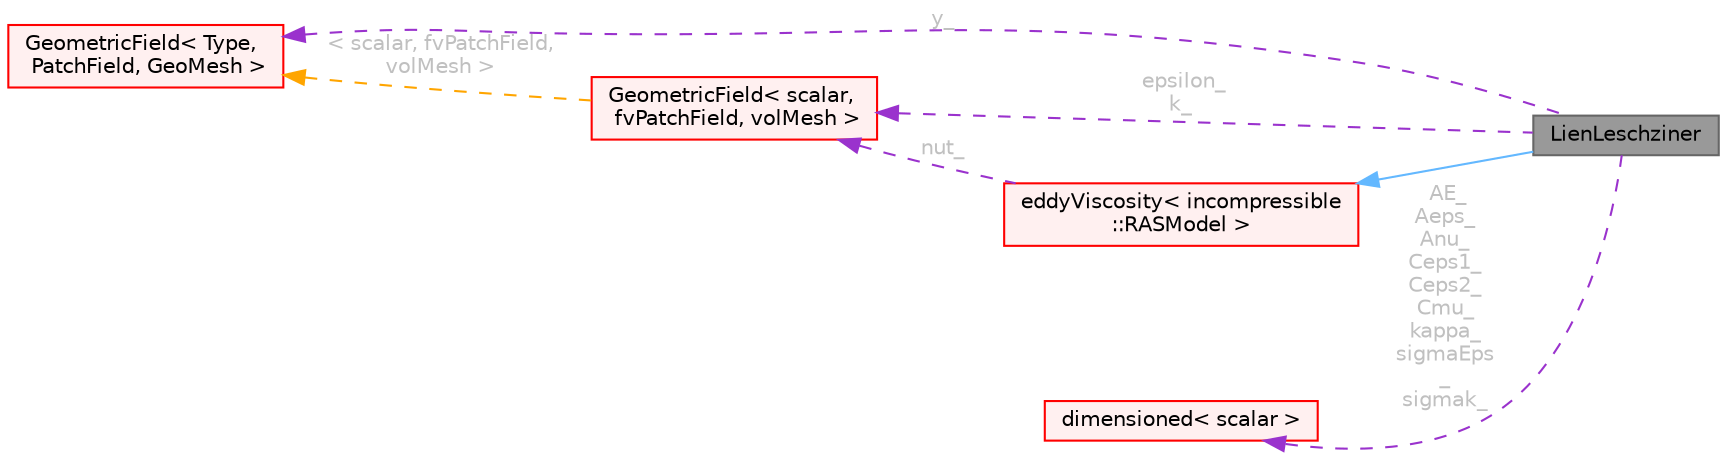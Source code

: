digraph "LienLeschziner"
{
 // LATEX_PDF_SIZE
  bgcolor="transparent";
  edge [fontname=Helvetica,fontsize=10,labelfontname=Helvetica,labelfontsize=10];
  node [fontname=Helvetica,fontsize=10,shape=box,height=0.2,width=0.4];
  rankdir="LR";
  Node1 [id="Node000001",label="LienLeschziner",height=0.2,width=0.4,color="gray40", fillcolor="grey60", style="filled", fontcolor="black",tooltip="Lien and Leschziner low-Reynolds number k-epsilon turbulence model for incompressible flows."];
  Node2 -> Node1 [id="edge1_Node000001_Node000002",dir="back",color="steelblue1",style="solid",tooltip=" "];
  Node2 [id="Node000002",label="eddyViscosity\< incompressible\l::RASModel \>",height=0.2,width=0.4,color="red", fillcolor="#FFF0F0", style="filled",URL="$classFoam_1_1eddyViscosity.html",tooltip=" "];
  Node5 -> Node2 [id="edge2_Node000002_Node000005",dir="back",color="darkorchid3",style="dashed",tooltip=" ",label=" nut_",fontcolor="grey" ];
  Node5 [id="Node000005",label="GeometricField\< scalar,\l fvPatchField, volMesh \>",height=0.2,width=0.4,color="red", fillcolor="#FFF0F0", style="filled",URL="$classFoam_1_1GeometricField.html",tooltip=" "];
  Node19 -> Node5 [id="edge3_Node000005_Node000019",dir="back",color="orange",style="dashed",tooltip=" ",label=" \< scalar, fvPatchField,\l volMesh \>",fontcolor="grey" ];
  Node19 [id="Node000019",label="GeometricField\< Type,\l PatchField, GeoMesh \>",height=0.2,width=0.4,color="red", fillcolor="#FFF0F0", style="filled",URL="$classFoam_1_1GeometricField.html",tooltip="Generic GeometricField class."];
  Node23 -> Node1 [id="edge4_Node000001_Node000023",dir="back",color="darkorchid3",style="dashed",tooltip=" ",label=" AE_\nAeps_\nAnu_\nCeps1_\nCeps2_\nCmu_\nkappa_\nsigmaEps\l_\nsigmak_",fontcolor="grey" ];
  Node23 [id="Node000023",label="dimensioned\< scalar \>",height=0.2,width=0.4,color="red", fillcolor="#FFF0F0", style="filled",URL="$classFoam_1_1dimensioned.html",tooltip=" "];
  Node5 -> Node1 [id="edge5_Node000001_Node000005",dir="back",color="darkorchid3",style="dashed",tooltip=" ",label=" epsilon_\nk_",fontcolor="grey" ];
  Node19 -> Node1 [id="edge6_Node000001_Node000019",dir="back",color="darkorchid3",style="dashed",tooltip=" ",label=" y_",fontcolor="grey" ];
}
